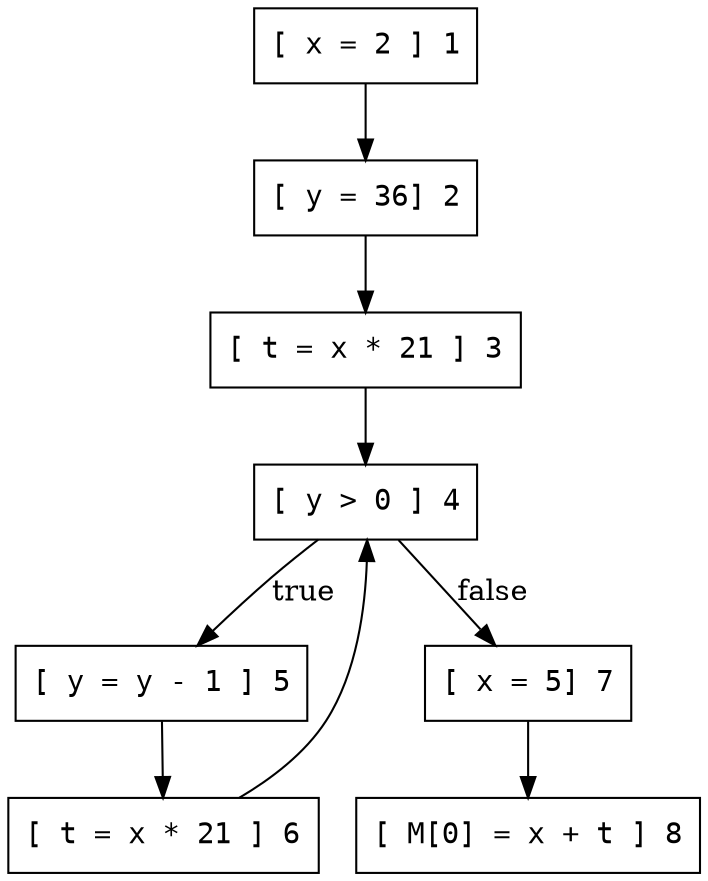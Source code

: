 digraph SWH_flow {
  node [ shape = box, fontname = "Monospace" ] ;
  1 [ label = "[ x = 2 ] 1" ] ;
  2 [ label = "[ y = 36] 2" ] ;
  3 [ label = "[ t = x * 21 ] 3" ] ;
  4 [ label = "[ y > 0 ] 4" ] ;
  5 [ label = "[ y = y - 1 ] 5" ] ;
  6 [ label = "[ t = x * 21 ] 6" ] ;
  7 [ label = "[ x = 5] 7" ] ;
  8 [ label = "[ M[0] = x + t ] 8" ] ;
  1 -> 2 -> 3 -> 4 ;
  4 -> 5 [ label = "true" ] ;
  5 -> 6 -> 4 ;
  4 -> 7 [ label = "false" ];
  7 -> 8 ;
}
